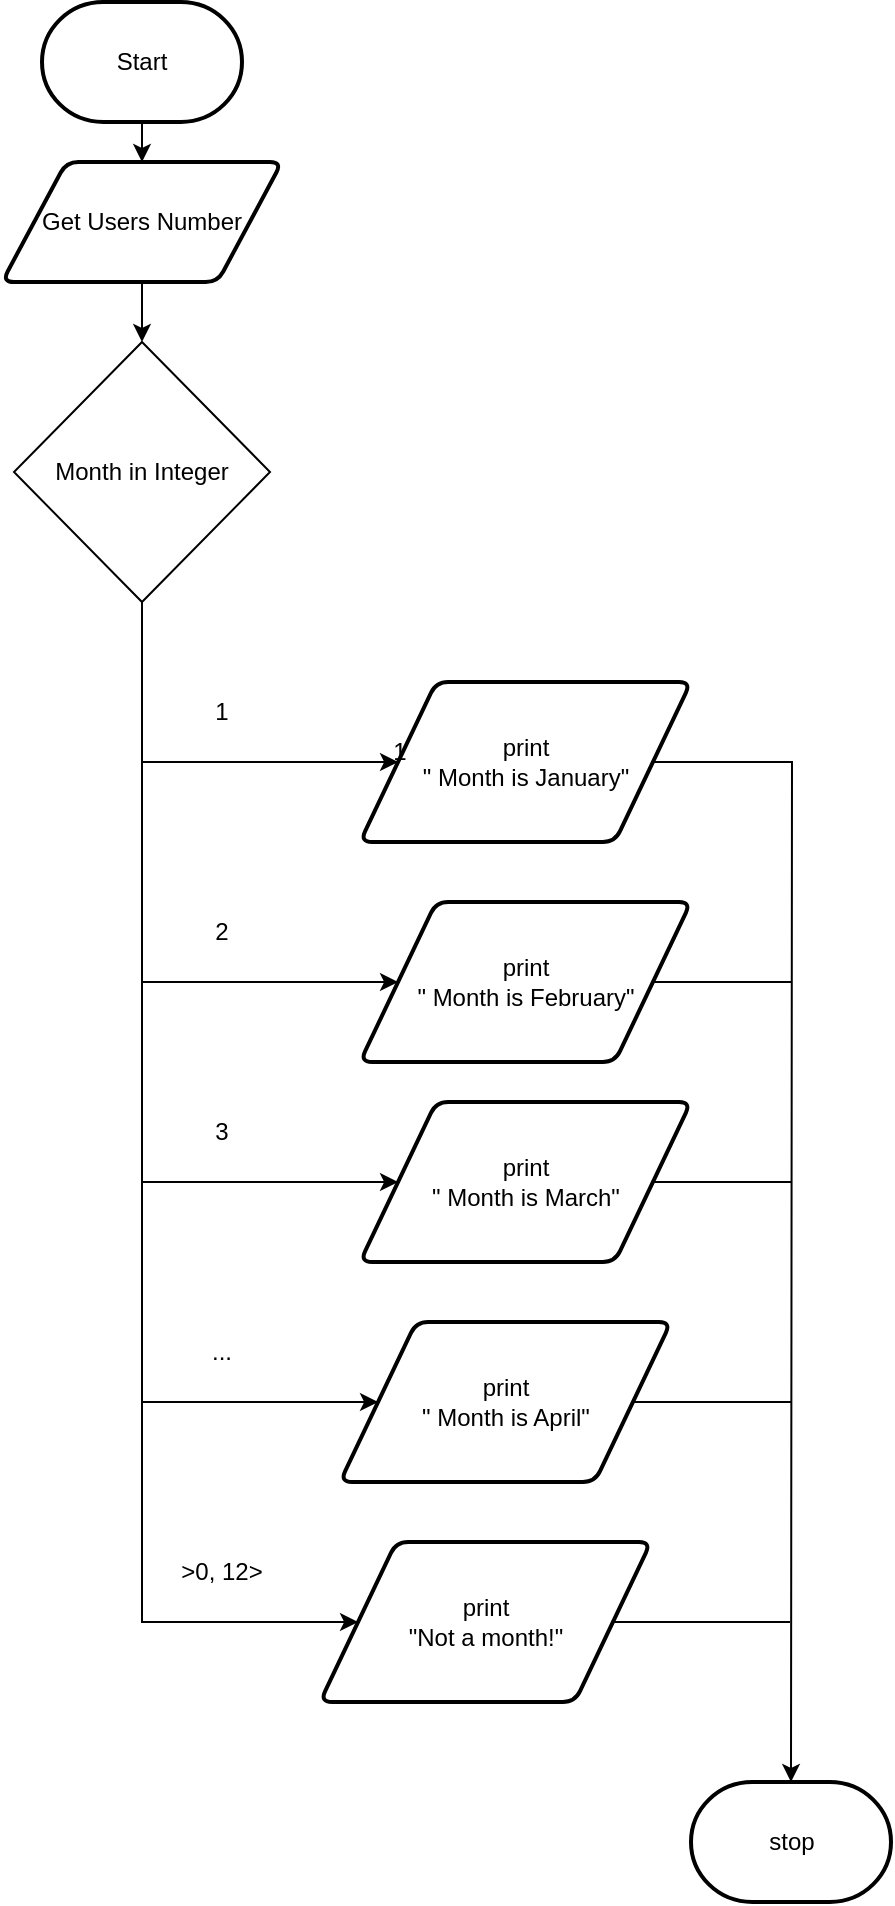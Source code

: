 <mxfile>
    <diagram id="SI7tuCP2dQLLvXjDpIHG" name="Page-1">
        <mxGraphModel dx="967" dy="956" grid="1" gridSize="10" guides="1" tooltips="1" connect="1" arrows="1" fold="1" page="1" pageScale="1" pageWidth="827" pageHeight="1169" math="0" shadow="0">
            <root>
                <mxCell id="0"/>
                <mxCell id="1" parent="0"/>
                <mxCell id="2" value="" style="edgeStyle=none;html=1;" parent="1" source="3" target="5" edge="1">
                    <mxGeometry relative="1" as="geometry"/>
                </mxCell>
                <mxCell id="3" value="Start" style="strokeWidth=2;html=1;shape=mxgraph.flowchart.terminator;whiteSpace=wrap;" parent="1" vertex="1">
                    <mxGeometry x="231" y="120" width="100" height="60" as="geometry"/>
                </mxCell>
                <mxCell id="12" value="" style="edgeStyle=none;html=1;" parent="1" source="5" target="11" edge="1">
                    <mxGeometry relative="1" as="geometry"/>
                </mxCell>
                <mxCell id="5" value="Get Users Number" style="shape=parallelogram;html=1;strokeWidth=2;perimeter=parallelogramPerimeter;whiteSpace=wrap;rounded=1;arcSize=12;size=0.23;" parent="1" vertex="1">
                    <mxGeometry x="211" y="200" width="140" height="60" as="geometry"/>
                </mxCell>
                <mxCell id="10" value="stop" style="strokeWidth=2;html=1;shape=mxgraph.flowchart.terminator;whiteSpace=wrap;rounded=1;" parent="1" vertex="1">
                    <mxGeometry x="555.5" y="1010" width="100" height="60" as="geometry"/>
                </mxCell>
                <mxCell id="76" style="edgeStyle=none;html=1;entryX=0;entryY=0.5;entryDx=0;entryDy=0;rounded=0;" edge="1" parent="1" source="11" target="74">
                    <mxGeometry relative="1" as="geometry">
                        <Array as="points">
                            <mxPoint x="281" y="500"/>
                        </Array>
                    </mxGeometry>
                </mxCell>
                <mxCell id="80" style="edgeStyle=none;rounded=0;html=1;entryX=0;entryY=0.5;entryDx=0;entryDy=0;" edge="1" parent="1" source="11" target="77">
                    <mxGeometry relative="1" as="geometry">
                        <Array as="points">
                            <mxPoint x="281" y="610"/>
                        </Array>
                    </mxGeometry>
                </mxCell>
                <mxCell id="81" style="edgeStyle=none;rounded=0;html=1;entryX=0;entryY=0.5;entryDx=0;entryDy=0;" edge="1" parent="1" source="11" target="78">
                    <mxGeometry relative="1" as="geometry">
                        <Array as="points">
                            <mxPoint x="281" y="710"/>
                        </Array>
                    </mxGeometry>
                </mxCell>
                <mxCell id="83" style="edgeStyle=none;rounded=0;html=1;entryX=0;entryY=0.5;entryDx=0;entryDy=0;" edge="1" parent="1" source="11" target="82">
                    <mxGeometry relative="1" as="geometry">
                        <Array as="points">
                            <mxPoint x="281" y="820"/>
                        </Array>
                    </mxGeometry>
                </mxCell>
                <mxCell id="103" style="edgeStyle=none;rounded=0;html=1;entryX=0;entryY=0.5;entryDx=0;entryDy=0;endArrow=classic;endFill=1;" edge="1" parent="1" source="11" target="101">
                    <mxGeometry relative="1" as="geometry">
                        <Array as="points">
                            <mxPoint x="281" y="930"/>
                        </Array>
                    </mxGeometry>
                </mxCell>
                <mxCell id="11" value="Month in Integer" style="rhombus;whiteSpace=wrap;html=1;" parent="1" vertex="1">
                    <mxGeometry x="217" y="290" width="128" height="130" as="geometry"/>
                </mxCell>
                <mxCell id="91" style="edgeStyle=none;rounded=0;html=1;entryX=0.5;entryY=0;entryDx=0;entryDy=0;entryPerimeter=0;" edge="1" parent="1" source="74" target="10">
                    <mxGeometry relative="1" as="geometry">
                        <Array as="points">
                            <mxPoint x="606" y="500"/>
                        </Array>
                    </mxGeometry>
                </mxCell>
                <mxCell id="74" value="print&lt;br&gt;&quot; Month is January&quot;" style="shape=parallelogram;html=1;strokeWidth=2;perimeter=parallelogramPerimeter;whiteSpace=wrap;rounded=1;arcSize=12;size=0.23;" vertex="1" parent="1">
                    <mxGeometry x="390" y="460" width="165.5" height="80" as="geometry"/>
                </mxCell>
                <mxCell id="93" style="edgeStyle=none;rounded=0;html=1;endArrow=none;endFill=0;" edge="1" parent="1" source="77">
                    <mxGeometry relative="1" as="geometry">
                        <mxPoint x="606" y="610" as="targetPoint"/>
                    </mxGeometry>
                </mxCell>
                <mxCell id="77" value="print&lt;br&gt;&quot; Month is February&quot;" style="shape=parallelogram;html=1;strokeWidth=2;perimeter=parallelogramPerimeter;whiteSpace=wrap;rounded=1;arcSize=12;size=0.23;" vertex="1" parent="1">
                    <mxGeometry x="390" y="570" width="165.5" height="80" as="geometry"/>
                </mxCell>
                <mxCell id="92" style="edgeStyle=none;rounded=0;html=1;endArrow=none;endFill=0;" edge="1" parent="1" source="78">
                    <mxGeometry relative="1" as="geometry">
                        <mxPoint x="606" y="710" as="targetPoint"/>
                    </mxGeometry>
                </mxCell>
                <mxCell id="78" value="print&lt;br&gt;&quot; Month is March&quot;" style="shape=parallelogram;html=1;strokeWidth=2;perimeter=parallelogramPerimeter;whiteSpace=wrap;rounded=1;arcSize=12;size=0.23;" vertex="1" parent="1">
                    <mxGeometry x="390" y="670" width="165.5" height="80" as="geometry"/>
                </mxCell>
                <mxCell id="94" style="edgeStyle=none;rounded=0;html=1;endArrow=none;endFill=0;" edge="1" parent="1" source="82">
                    <mxGeometry relative="1" as="geometry">
                        <mxPoint x="606" y="820" as="targetPoint"/>
                    </mxGeometry>
                </mxCell>
                <mxCell id="82" value="print&lt;br&gt;&quot; Month is April&quot;" style="shape=parallelogram;html=1;strokeWidth=2;perimeter=parallelogramPerimeter;whiteSpace=wrap;rounded=1;arcSize=12;size=0.23;" vertex="1" parent="1">
                    <mxGeometry x="380" y="780" width="165.5" height="80" as="geometry"/>
                </mxCell>
                <mxCell id="95" value="1" style="text;html=1;strokeColor=none;fillColor=none;align=center;verticalAlign=middle;whiteSpace=wrap;rounded=0;" vertex="1" parent="1">
                    <mxGeometry x="380" y="480" width="60" height="30" as="geometry"/>
                </mxCell>
                <mxCell id="96" value="1" style="text;html=1;strokeColor=none;fillColor=none;align=center;verticalAlign=middle;whiteSpace=wrap;rounded=0;" vertex="1" parent="1">
                    <mxGeometry x="291" y="460" width="60" height="30" as="geometry"/>
                </mxCell>
                <mxCell id="97" value="2" style="text;html=1;strokeColor=none;fillColor=none;align=center;verticalAlign=middle;whiteSpace=wrap;rounded=0;" vertex="1" parent="1">
                    <mxGeometry x="291" y="570" width="60" height="30" as="geometry"/>
                </mxCell>
                <mxCell id="98" value="3" style="text;html=1;strokeColor=none;fillColor=none;align=center;verticalAlign=middle;whiteSpace=wrap;rounded=0;" vertex="1" parent="1">
                    <mxGeometry x="291" y="670" width="60" height="30" as="geometry"/>
                </mxCell>
                <mxCell id="99" value="..." style="text;html=1;strokeColor=none;fillColor=none;align=center;verticalAlign=middle;whiteSpace=wrap;rounded=0;" vertex="1" parent="1">
                    <mxGeometry x="291" y="780" width="60" height="30" as="geometry"/>
                </mxCell>
                <mxCell id="100" value="&amp;gt;0, 12&amp;gt;" style="text;html=1;strokeColor=none;fillColor=none;align=center;verticalAlign=middle;whiteSpace=wrap;rounded=0;" vertex="1" parent="1">
                    <mxGeometry x="291" y="890" width="60" height="30" as="geometry"/>
                </mxCell>
                <mxCell id="102" style="edgeStyle=none;rounded=0;html=1;endArrow=none;endFill=0;" edge="1" parent="1" source="101">
                    <mxGeometry relative="1" as="geometry">
                        <mxPoint x="605" y="930" as="targetPoint"/>
                    </mxGeometry>
                </mxCell>
                <mxCell id="101" value="print&lt;br&gt;&quot;Not a month!&quot;" style="shape=parallelogram;html=1;strokeWidth=2;perimeter=parallelogramPerimeter;whiteSpace=wrap;rounded=1;arcSize=12;size=0.23;" vertex="1" parent="1">
                    <mxGeometry x="370" y="890" width="165.5" height="80" as="geometry"/>
                </mxCell>
            </root>
        </mxGraphModel>
    </diagram>
</mxfile>